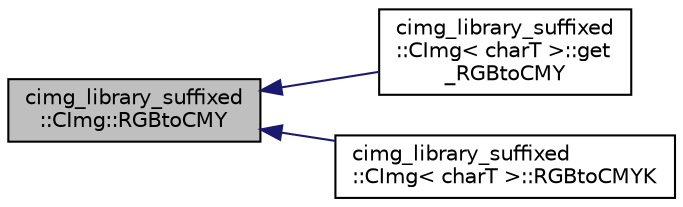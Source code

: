 digraph "cimg_library_suffixed::CImg::RGBtoCMY"
{
  edge [fontname="Helvetica",fontsize="10",labelfontname="Helvetica",labelfontsize="10"];
  node [fontname="Helvetica",fontsize="10",shape=record];
  rankdir="LR";
  Node1 [label="cimg_library_suffixed\l::CImg::RGBtoCMY",height=0.2,width=0.4,color="black", fillcolor="grey75", style="filled" fontcolor="black"];
  Node1 -> Node2 [dir="back",color="midnightblue",fontsize="10",style="solid",fontname="Helvetica"];
  Node2 [label="cimg_library_suffixed\l::CImg\< charT \>::get\l_RGBtoCMY",height=0.2,width=0.4,color="black", fillcolor="white", style="filled",URL="$structcimg__library__suffixed_1_1_c_img.html#ad3ae1454eea9ce7e85cf6a8f6ba91d01",tooltip="Convert pixel values from RGB to CMY color spaces ."];
  Node1 -> Node3 [dir="back",color="midnightblue",fontsize="10",style="solid",fontname="Helvetica"];
  Node3 [label="cimg_library_suffixed\l::CImg\< charT \>::RGBtoCMYK",height=0.2,width=0.4,color="black", fillcolor="white", style="filled",URL="$structcimg__library__suffixed_1_1_c_img.html#aca59267634b4b06a8aa1d0fc95e1b2be",tooltip="Convert pixel values from RGB to CMYK color spaces."];
}
